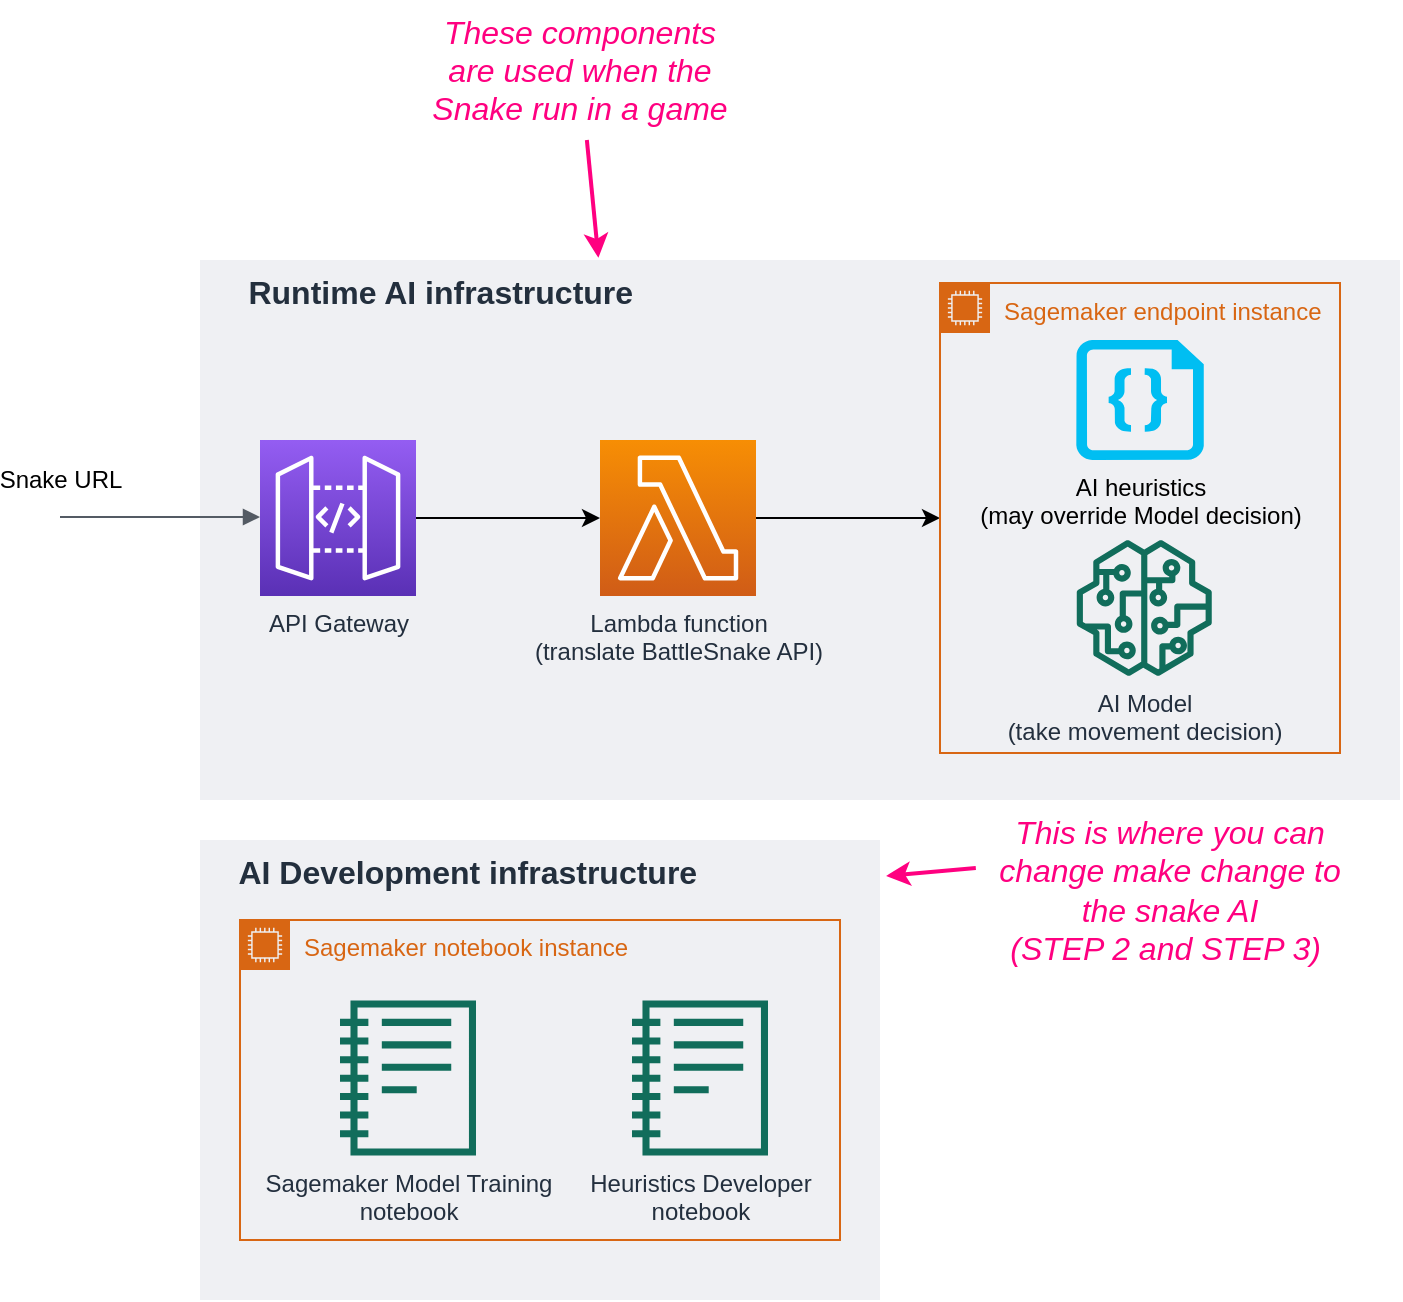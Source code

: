 <mxfile version="12.4.8" type="device"><diagram id="ZzVT74-ySy08plrz5gIh" name="Page-1"><mxGraphModel dx="742" dy="1542" grid="1" gridSize="10" guides="0" tooltips="1" connect="0" arrows="1" fold="1" page="1" pageScale="1" pageWidth="850" pageHeight="1100" math="0" shadow="0"><root><mxCell id="0"/><mxCell id="1" parent="0"/><mxCell id="iQdm61aBHo55me-ZSA1G-16" value="    AI Development infrastructure" style="fillColor=#EFF0F3;strokeColor=none;dashed=0;verticalAlign=top;fontStyle=1;fontColor=#232F3D;align=left;fontSize=16;" vertex="1" parent="1"><mxGeometry x="160" y="350" width="340" height="230" as="geometry"/></mxCell><mxCell id="iQdm61aBHo55me-ZSA1G-15" value="     Runtime AI infrastructure" style="fillColor=#EFF0F3;strokeColor=none;dashed=0;verticalAlign=top;fontStyle=1;fontColor=#232F3D;align=left;fontSize=16;" vertex="1" parent="1"><mxGeometry x="160" y="60" width="600" height="270" as="geometry"/></mxCell><mxCell id="iQdm61aBHo55me-ZSA1G-7" value="Sagemaker notebook instance" style="points=[[0,0],[0.25,0],[0.5,0],[0.75,0],[1,0],[1,0.25],[1,0.5],[1,0.75],[1,1],[0.75,1],[0.5,1],[0.25,1],[0,1],[0,0.75],[0,0.5],[0,0.25]];outlineConnect=0;gradientColor=none;html=1;whiteSpace=wrap;fontSize=12;fontStyle=0;shape=mxgraph.aws4.group;grIcon=mxgraph.aws4.group_ec2_instance_contents;strokeColor=#D86613;fillColor=none;verticalAlign=top;align=left;spacingLeft=30;fontColor=#D86613;dashed=0;" vertex="1" parent="1"><mxGeometry x="180" y="390" width="300" height="160" as="geometry"/></mxCell><mxCell id="iQdm61aBHo55me-ZSA1G-3" style="edgeStyle=orthogonalEdgeStyle;rounded=0;orthogonalLoop=1;jettySize=auto;html=1;entryX=0;entryY=0.5;entryDx=0;entryDy=0;" edge="1" parent="1" source="7L7diPhrWa-rquCVVhbz-1" target="iQdm61aBHo55me-ZSA1G-1"><mxGeometry relative="1" as="geometry"/></mxCell><mxCell id="7L7diPhrWa-rquCVVhbz-1" value="Lambda function&lt;br&gt;(translate BattleSnake API)" style="outlineConnect=0;fontColor=#232F3E;gradientColor=#F78E04;gradientDirection=north;fillColor=#D05C17;strokeColor=#ffffff;dashed=0;verticalLabelPosition=bottom;verticalAlign=top;align=center;html=1;fontSize=12;fontStyle=0;aspect=fixed;shape=mxgraph.aws4.resourceIcon;resIcon=mxgraph.aws4.lambda;" parent="1" vertex="1"><mxGeometry x="360" y="150" width="78" height="78" as="geometry"/></mxCell><mxCell id="7L7diPhrWa-rquCVVhbz-3" style="edgeStyle=orthogonalEdgeStyle;rounded=0;orthogonalLoop=1;jettySize=auto;html=1;" parent="1" source="7L7diPhrWa-rquCVVhbz-2" target="7L7diPhrWa-rquCVVhbz-1" edge="1"><mxGeometry relative="1" as="geometry"/></mxCell><mxCell id="7L7diPhrWa-rquCVVhbz-2" value="API Gateway" style="outlineConnect=0;fontColor=#232F3E;gradientColor=#945DF2;gradientDirection=north;fillColor=#5A30B5;strokeColor=#ffffff;dashed=0;verticalLabelPosition=bottom;verticalAlign=top;align=center;html=1;fontSize=12;fontStyle=0;aspect=fixed;shape=mxgraph.aws4.resourceIcon;resIcon=mxgraph.aws4.api_gateway;" parent="1" vertex="1"><mxGeometry x="190" y="150" width="78" height="78" as="geometry"/></mxCell><mxCell id="7L7diPhrWa-rquCVVhbz-4" value="" style="edgeStyle=orthogonalEdgeStyle;html=1;endArrow=block;elbow=vertical;startArrow=none;endFill=1;strokeColor=#545B64;rounded=0;" parent="1" edge="1"><mxGeometry width="100" relative="1" as="geometry"><mxPoint x="90" y="188.5" as="sourcePoint"/><mxPoint x="190" y="188.5" as="targetPoint"/></mxGeometry></mxCell><mxCell id="7L7diPhrWa-rquCVVhbz-5" value="Snake URL" style="text;html=1;align=center;verticalAlign=middle;resizable=0;points=[];labelBackgroundColor=#ffffff;" parent="7L7diPhrWa-rquCVVhbz-4" vertex="1" connectable="0"><mxGeometry x="-0.54" y="4" relative="1" as="geometry"><mxPoint x="-23" y="-14.5" as="offset"/></mxGeometry></mxCell><mxCell id="iQdm61aBHo55me-ZSA1G-1" value="Sagemaker endpoint instance" style="points=[[0,0],[0.25,0],[0.5,0],[0.75,0],[1,0],[1,0.25],[1,0.5],[1,0.75],[1,1],[0.75,1],[0.5,1],[0.25,1],[0,1],[0,0.75],[0,0.5],[0,0.25]];outlineConnect=0;gradientColor=none;html=1;whiteSpace=wrap;fontSize=12;fontStyle=0;shape=mxgraph.aws4.group;grIcon=mxgraph.aws4.group_ec2_instance_contents;strokeColor=#D86613;fillColor=none;verticalAlign=top;align=left;spacingLeft=30;fontColor=#D86613;dashed=0;" vertex="1" parent="1"><mxGeometry x="530" y="71.5" width="200" height="235" as="geometry"/></mxCell><mxCell id="iQdm61aBHo55me-ZSA1G-4" value="AI Model&lt;br&gt;(take movement decision)" style="outlineConnect=0;fontColor=#232F3E;gradientColor=none;fillColor=#116D5B;strokeColor=none;dashed=0;verticalLabelPosition=bottom;verticalAlign=top;align=center;html=1;fontSize=12;fontStyle=0;aspect=fixed;pointerEvents=1;shape=mxgraph.aws4.sagemaker_model;" vertex="1" parent="1"><mxGeometry x="598.13" y="200" width="68" height="68" as="geometry"/></mxCell><mxCell id="iQdm61aBHo55me-ZSA1G-5" value="Heuristics Developer&lt;br&gt;notebook" style="outlineConnect=0;fontColor=#232F3E;gradientColor=none;fillColor=#116D5B;strokeColor=none;dashed=0;verticalLabelPosition=bottom;verticalAlign=top;align=center;html=1;fontSize=12;fontStyle=0;aspect=fixed;pointerEvents=1;shape=mxgraph.aws4.sagemaker_notebook;" vertex="1" parent="1"><mxGeometry x="376" y="430" width="68" height="78" as="geometry"/></mxCell><mxCell id="iQdm61aBHo55me-ZSA1G-6" value="AI heuristics&lt;br&gt;(may override Model decision)" style="verticalLabelPosition=bottom;html=1;verticalAlign=top;align=center;strokeColor=none;fillColor=#00BEF2;shape=mxgraph.azure.code_file;pointerEvents=1;" vertex="1" parent="1"><mxGeometry x="598.13" y="100" width="63.75" height="60" as="geometry"/></mxCell><mxCell id="iQdm61aBHo55me-ZSA1G-8" value="Sagemaker Model Training&lt;br&gt;notebook" style="outlineConnect=0;fontColor=#232F3E;gradientColor=none;fillColor=#116D5B;strokeColor=none;dashed=0;verticalLabelPosition=bottom;verticalAlign=top;align=center;html=1;fontSize=12;fontStyle=0;aspect=fixed;pointerEvents=1;shape=mxgraph.aws4.sagemaker_notebook;" vertex="1" parent="1"><mxGeometry x="230" y="430" width="68" height="78" as="geometry"/></mxCell><mxCell id="iQdm61aBHo55me-ZSA1G-22" value="" style="edgeStyle=none;rounded=0;orthogonalLoop=1;jettySize=auto;html=1;labelBackgroundColor=none;strokeColor=#ff0080;strokeWidth=2;fontSize=16;entryX=0.332;entryY=-0.004;entryDx=0;entryDy=0;entryPerimeter=0;" edge="1" parent="1" source="iQdm61aBHo55me-ZSA1G-17" target="iQdm61aBHo55me-ZSA1G-15"><mxGeometry relative="1" as="geometry"><mxPoint x="500" y="-110" as="targetPoint"/></mxGeometry></mxCell><mxCell id="iQdm61aBHo55me-ZSA1G-17" value="These components are used when the Snake run in a game" style="text;html=1;strokeColor=none;fillColor=none;align=center;verticalAlign=middle;whiteSpace=wrap;rounded=0;fontSize=16;fontStyle=2;fontColor=#ff0080;" vertex="1" parent="1"><mxGeometry x="270" y="-70" width="160" height="70" as="geometry"/></mxCell><mxCell id="iQdm61aBHo55me-ZSA1G-18" value="&lt;font color=&quot;#ff0080&quot;&gt;This is where you can change make change to the snake AI&lt;br&gt;(STEP 2 and STEP 3)&amp;nbsp;&lt;/font&gt;" style="text;html=1;strokeColor=none;fillColor=none;align=center;verticalAlign=middle;whiteSpace=wrap;rounded=0;fontSize=16;fontStyle=2" vertex="1" parent="1"><mxGeometry x="550" y="340" width="190" height="70" as="geometry"/></mxCell><mxCell id="iQdm61aBHo55me-ZSA1G-19" style="rounded=0;orthogonalLoop=1;jettySize=auto;html=1;fontSize=16;labelBackgroundColor=none;strokeColor=#ff0080;strokeWidth=2;exitX=-0.011;exitY=0.343;exitDx=0;exitDy=0;exitPerimeter=0;entryX=1.009;entryY=0.078;entryDx=0;entryDy=0;entryPerimeter=0;" edge="1" parent="1" source="iQdm61aBHo55me-ZSA1G-18" target="iQdm61aBHo55me-ZSA1G-16"><mxGeometry relative="1" as="geometry"><mxPoint x="420" y="340" as="targetPoint"/></mxGeometry></mxCell></root></mxGraphModel></diagram></mxfile>